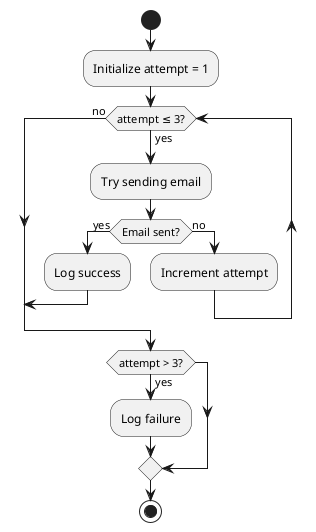 @startuml while
start

:Initialize attempt = 1;

while (attempt ≤ 3?) is (yes)
    :Try sending email;
    if (Email sent?) then (yes)
        :Log success;
        break
        else (no)
            :Increment attempt;
        endif
        endwhile (no)

        if (attempt > 3?) then (yes)
            :Log failure;
        endif

        stop
        @enduml

